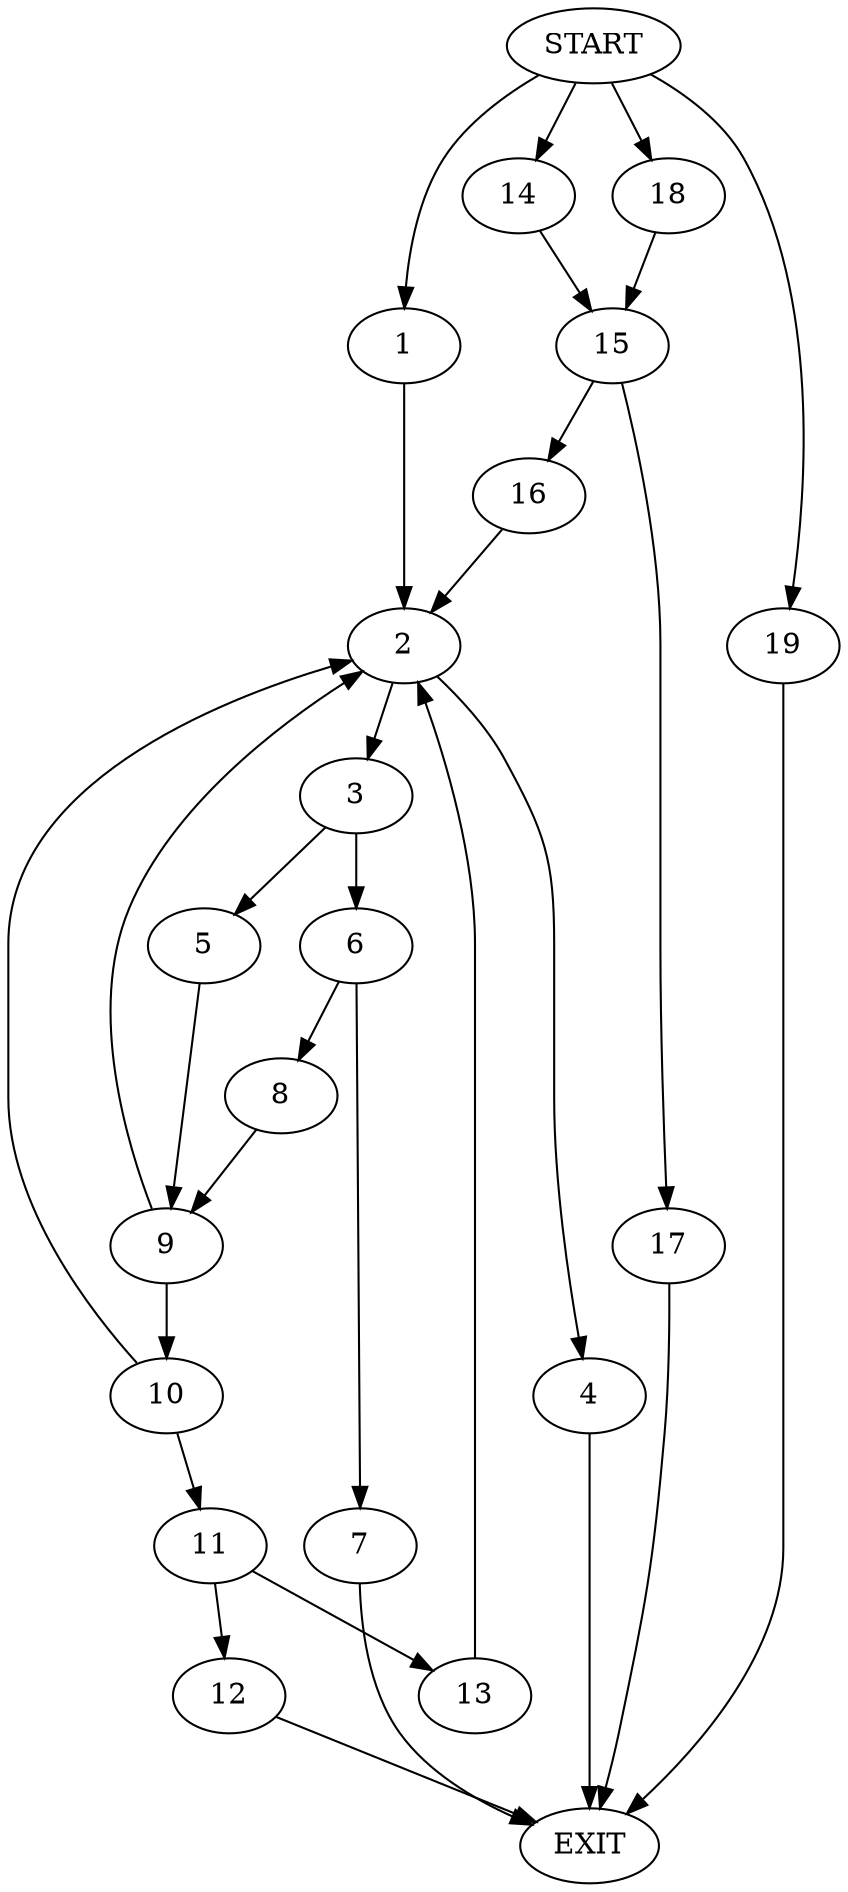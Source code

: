 digraph {
0 [label="START"]
20 [label="EXIT"]
0 -> 1
1 -> 2
2 -> 3
2 -> 4
3 -> 5
3 -> 6
4 -> 20
6 -> 7
6 -> 8
5 -> 9
7 -> 20
8 -> 9
9 -> 2
9 -> 10
10 -> 2
10 -> 11
11 -> 12
11 -> 13
13 -> 2
12 -> 20
0 -> 14
14 -> 15
15 -> 16
15 -> 17
0 -> 18
18 -> 15
0 -> 19
19 -> 20
17 -> 20
16 -> 2
}
